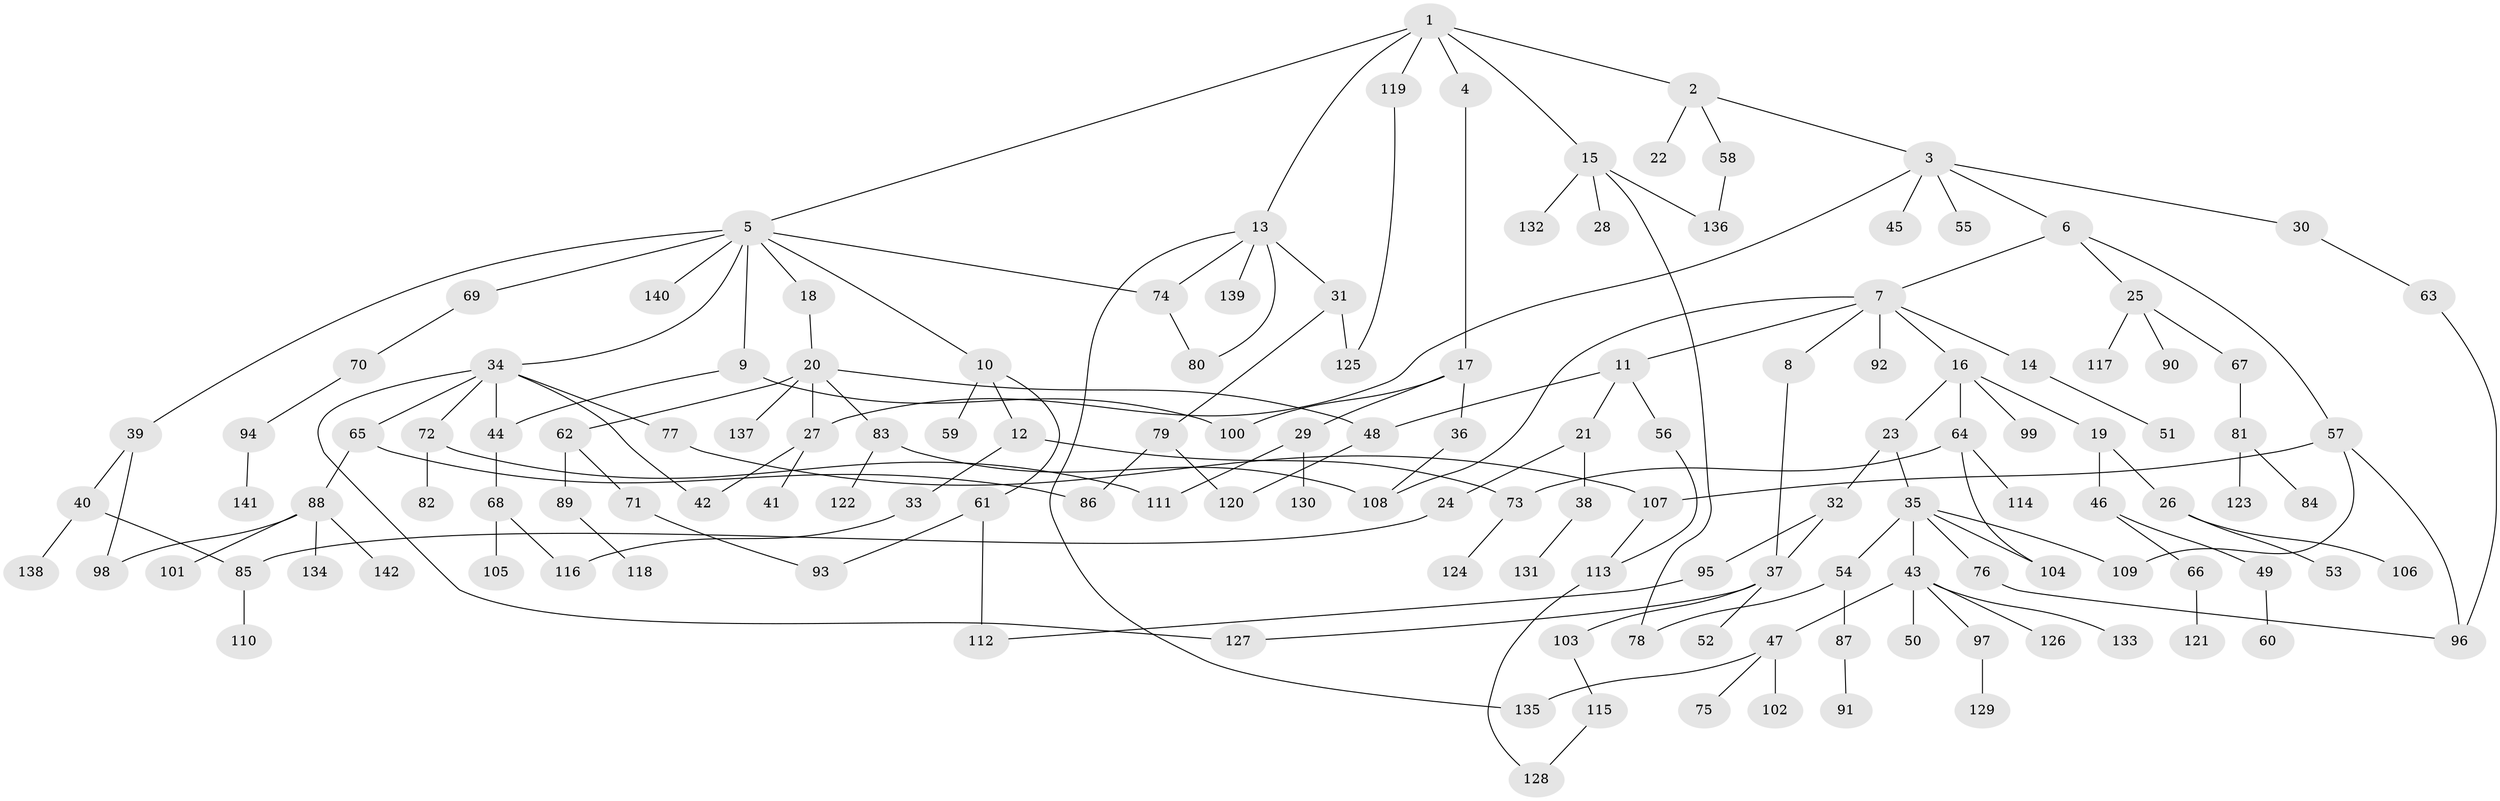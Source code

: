 // coarse degree distribution, {6: 0.02040816326530612, 3: 0.21428571428571427, 8: 0.030612244897959183, 2: 0.24489795918367346, 9: 0.01020408163265306, 4: 0.07142857142857142, 5: 0.030612244897959183, 1: 0.3469387755102041, 7: 0.030612244897959183}
// Generated by graph-tools (version 1.1) at 2025/51/02/27/25 19:51:37]
// undirected, 142 vertices, 172 edges
graph export_dot {
graph [start="1"]
  node [color=gray90,style=filled];
  1;
  2;
  3;
  4;
  5;
  6;
  7;
  8;
  9;
  10;
  11;
  12;
  13;
  14;
  15;
  16;
  17;
  18;
  19;
  20;
  21;
  22;
  23;
  24;
  25;
  26;
  27;
  28;
  29;
  30;
  31;
  32;
  33;
  34;
  35;
  36;
  37;
  38;
  39;
  40;
  41;
  42;
  43;
  44;
  45;
  46;
  47;
  48;
  49;
  50;
  51;
  52;
  53;
  54;
  55;
  56;
  57;
  58;
  59;
  60;
  61;
  62;
  63;
  64;
  65;
  66;
  67;
  68;
  69;
  70;
  71;
  72;
  73;
  74;
  75;
  76;
  77;
  78;
  79;
  80;
  81;
  82;
  83;
  84;
  85;
  86;
  87;
  88;
  89;
  90;
  91;
  92;
  93;
  94;
  95;
  96;
  97;
  98;
  99;
  100;
  101;
  102;
  103;
  104;
  105;
  106;
  107;
  108;
  109;
  110;
  111;
  112;
  113;
  114;
  115;
  116;
  117;
  118;
  119;
  120;
  121;
  122;
  123;
  124;
  125;
  126;
  127;
  128;
  129;
  130;
  131;
  132;
  133;
  134;
  135;
  136;
  137;
  138;
  139;
  140;
  141;
  142;
  1 -- 2;
  1 -- 4;
  1 -- 5;
  1 -- 13;
  1 -- 15;
  1 -- 119;
  2 -- 3;
  2 -- 22;
  2 -- 58;
  3 -- 6;
  3 -- 30;
  3 -- 45;
  3 -- 55;
  3 -- 27;
  4 -- 17;
  5 -- 9;
  5 -- 10;
  5 -- 18;
  5 -- 34;
  5 -- 39;
  5 -- 69;
  5 -- 74;
  5 -- 140;
  6 -- 7;
  6 -- 25;
  6 -- 57;
  7 -- 8;
  7 -- 11;
  7 -- 14;
  7 -- 16;
  7 -- 92;
  7 -- 108;
  8 -- 37;
  9 -- 44;
  9 -- 100;
  10 -- 12;
  10 -- 59;
  10 -- 61;
  11 -- 21;
  11 -- 48;
  11 -- 56;
  12 -- 33;
  12 -- 73;
  13 -- 31;
  13 -- 135;
  13 -- 139;
  13 -- 74;
  13 -- 80;
  14 -- 51;
  15 -- 28;
  15 -- 78;
  15 -- 132;
  15 -- 136;
  16 -- 19;
  16 -- 23;
  16 -- 64;
  16 -- 99;
  17 -- 29;
  17 -- 36;
  17 -- 100;
  18 -- 20;
  19 -- 26;
  19 -- 46;
  20 -- 27;
  20 -- 62;
  20 -- 83;
  20 -- 137;
  20 -- 48;
  21 -- 24;
  21 -- 38;
  23 -- 32;
  23 -- 35;
  24 -- 85;
  25 -- 67;
  25 -- 90;
  25 -- 117;
  26 -- 53;
  26 -- 106;
  27 -- 41;
  27 -- 42;
  29 -- 111;
  29 -- 130;
  30 -- 63;
  31 -- 79;
  31 -- 125;
  32 -- 95;
  32 -- 37;
  33 -- 116;
  34 -- 65;
  34 -- 72;
  34 -- 77;
  34 -- 44;
  34 -- 127;
  34 -- 42;
  35 -- 43;
  35 -- 54;
  35 -- 76;
  35 -- 109;
  35 -- 104;
  36 -- 108;
  37 -- 52;
  37 -- 103;
  37 -- 127;
  38 -- 131;
  39 -- 40;
  39 -- 98;
  40 -- 138;
  40 -- 85;
  43 -- 47;
  43 -- 50;
  43 -- 97;
  43 -- 126;
  43 -- 133;
  44 -- 68;
  46 -- 49;
  46 -- 66;
  47 -- 75;
  47 -- 102;
  47 -- 135;
  48 -- 120;
  49 -- 60;
  54 -- 87;
  54 -- 78;
  56 -- 113;
  57 -- 96;
  57 -- 107;
  57 -- 109;
  58 -- 136;
  61 -- 93;
  61 -- 112;
  62 -- 71;
  62 -- 89;
  63 -- 96;
  64 -- 104;
  64 -- 114;
  64 -- 73;
  65 -- 88;
  65 -- 86;
  66 -- 121;
  67 -- 81;
  68 -- 105;
  68 -- 116;
  69 -- 70;
  70 -- 94;
  71 -- 93;
  72 -- 82;
  72 -- 111;
  73 -- 124;
  74 -- 80;
  76 -- 96;
  77 -- 107;
  79 -- 86;
  79 -- 120;
  81 -- 84;
  81 -- 123;
  83 -- 108;
  83 -- 122;
  85 -- 110;
  87 -- 91;
  88 -- 98;
  88 -- 101;
  88 -- 134;
  88 -- 142;
  89 -- 118;
  94 -- 141;
  95 -- 112;
  97 -- 129;
  103 -- 115;
  107 -- 113;
  113 -- 128;
  115 -- 128;
  119 -- 125;
}
